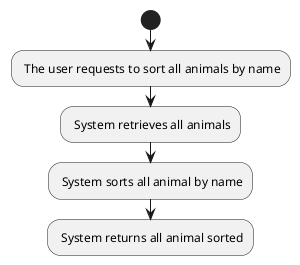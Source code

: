 @startuml

start
: The user requests to sort all animals by name;
: System retrieves all animals;
: System sorts all animal by name;
: System returns all animal sorted;

@enduml
